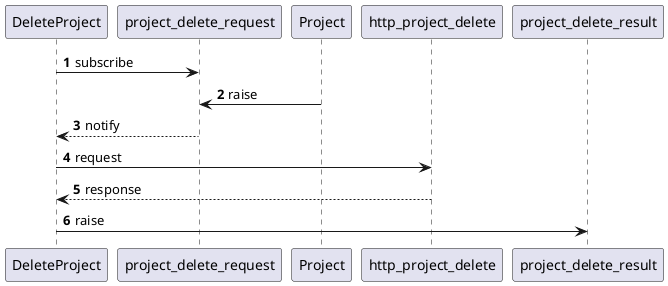 @startuml
autonumber
DeleteProject -> project_delete_request:subscribe
Project -> project_delete_request:raise
DeleteProject <-- project_delete_request:notify
DeleteProject -> http_project_delete:request
DeleteProject <-- http_project_delete:response
DeleteProject -> project_delete_result:raise


@enduml